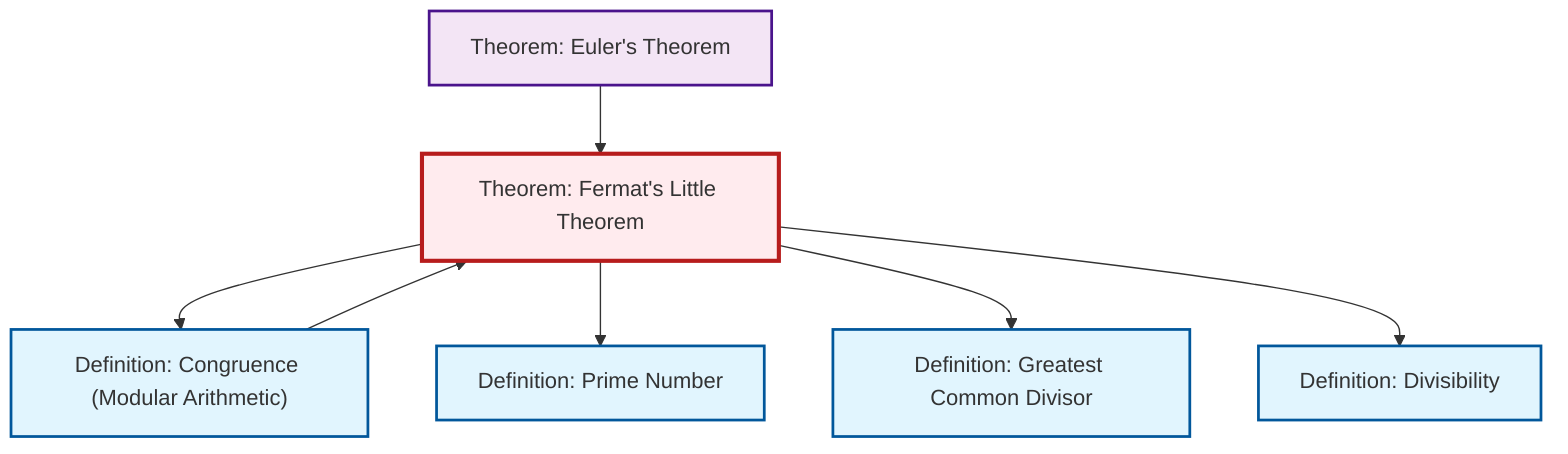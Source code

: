 graph TD
    classDef definition fill:#e1f5fe,stroke:#01579b,stroke-width:2px
    classDef theorem fill:#f3e5f5,stroke:#4a148c,stroke-width:2px
    classDef axiom fill:#fff3e0,stroke:#e65100,stroke-width:2px
    classDef example fill:#e8f5e9,stroke:#1b5e20,stroke-width:2px
    classDef current fill:#ffebee,stroke:#b71c1c,stroke-width:3px
    thm-fermat-little["Theorem: Fermat's Little Theorem"]:::theorem
    def-prime["Definition: Prime Number"]:::definition
    def-divisibility["Definition: Divisibility"]:::definition
    def-gcd["Definition: Greatest Common Divisor"]:::definition
    def-congruence["Definition: Congruence (Modular Arithmetic)"]:::definition
    thm-euler["Theorem: Euler's Theorem"]:::theorem
    thm-euler --> thm-fermat-little
    thm-fermat-little --> def-congruence
    thm-fermat-little --> def-prime
    def-congruence --> thm-fermat-little
    thm-fermat-little --> def-gcd
    thm-fermat-little --> def-divisibility
    class thm-fermat-little current